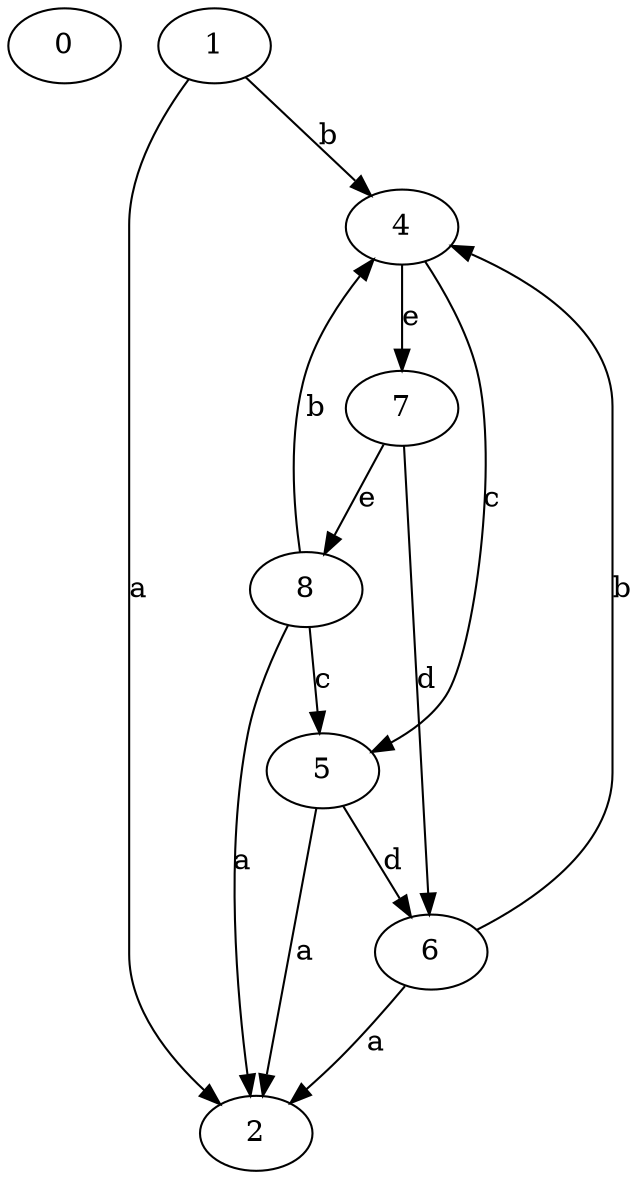 strict digraph  {
0;
1;
2;
4;
5;
6;
7;
8;
1 -> 2  [label=a];
1 -> 4  [label=b];
4 -> 5  [label=c];
4 -> 7  [label=e];
5 -> 2  [label=a];
5 -> 6  [label=d];
6 -> 2  [label=a];
6 -> 4  [label=b];
7 -> 6  [label=d];
7 -> 8  [label=e];
8 -> 2  [label=a];
8 -> 4  [label=b];
8 -> 5  [label=c];
}

